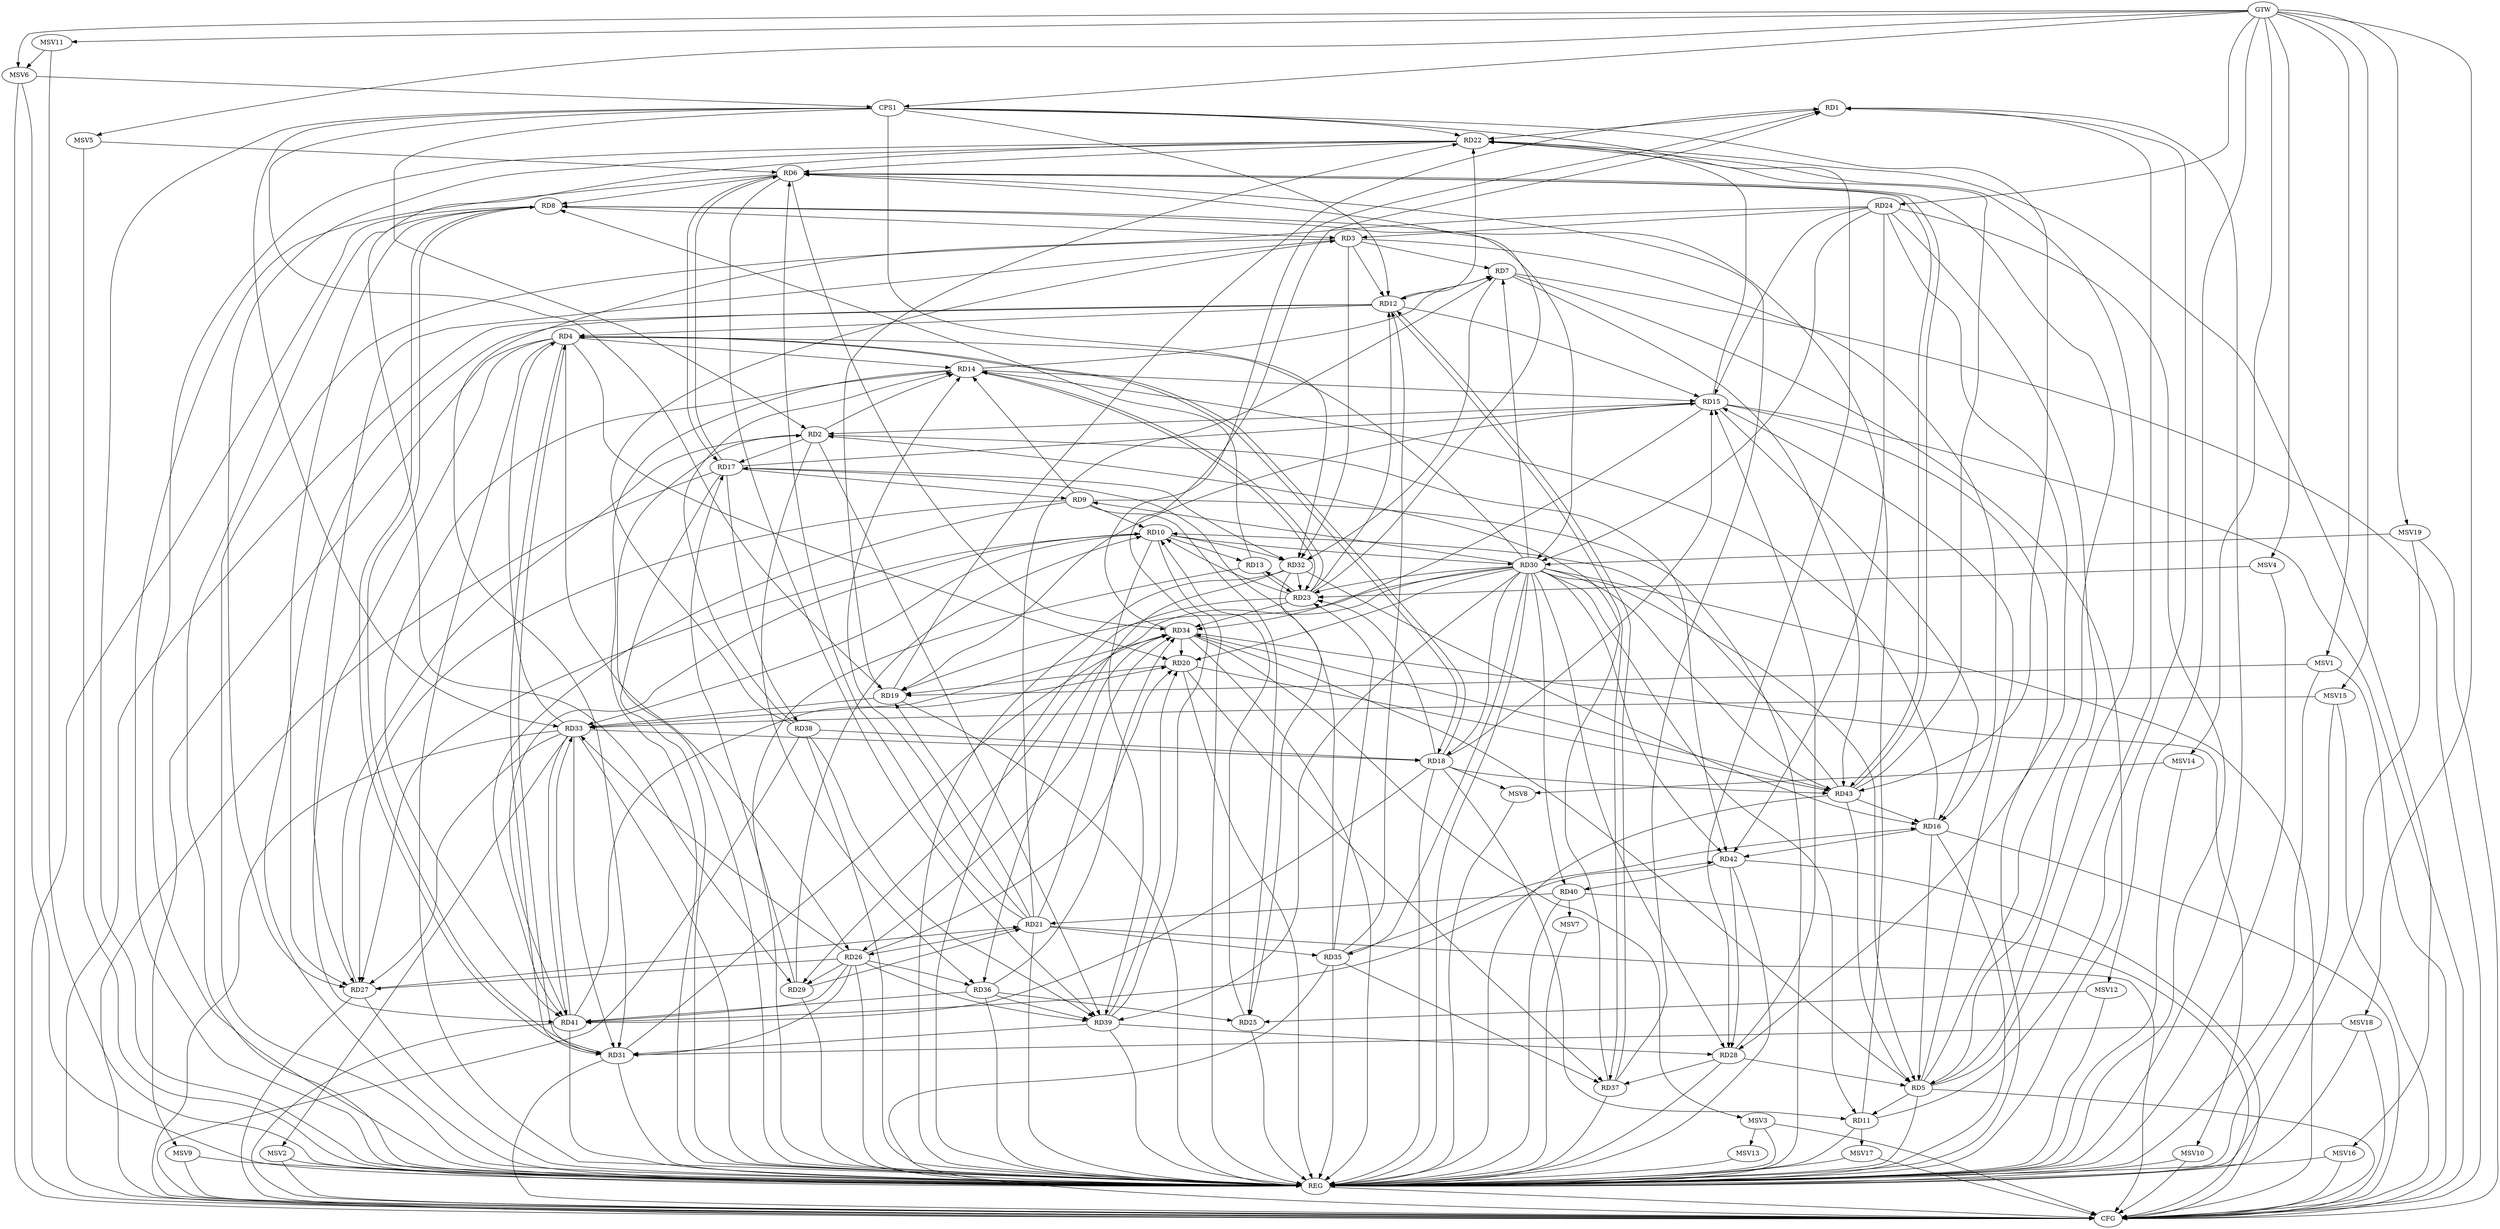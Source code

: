 strict digraph G {
  RD1 [ label="RD1" ];
  RD2 [ label="RD2" ];
  RD3 [ label="RD3" ];
  RD4 [ label="RD4" ];
  RD5 [ label="RD5" ];
  RD6 [ label="RD6" ];
  RD7 [ label="RD7" ];
  RD8 [ label="RD8" ];
  RD9 [ label="RD9" ];
  RD10 [ label="RD10" ];
  RD11 [ label="RD11" ];
  RD12 [ label="RD12" ];
  RD13 [ label="RD13" ];
  RD14 [ label="RD14" ];
  RD15 [ label="RD15" ];
  RD16 [ label="RD16" ];
  RD17 [ label="RD17" ];
  RD18 [ label="RD18" ];
  RD19 [ label="RD19" ];
  RD20 [ label="RD20" ];
  RD21 [ label="RD21" ];
  RD22 [ label="RD22" ];
  RD23 [ label="RD23" ];
  RD24 [ label="RD24" ];
  RD25 [ label="RD25" ];
  RD26 [ label="RD26" ];
  RD27 [ label="RD27" ];
  RD28 [ label="RD28" ];
  RD29 [ label="RD29" ];
  RD30 [ label="RD30" ];
  RD31 [ label="RD31" ];
  RD32 [ label="RD32" ];
  RD33 [ label="RD33" ];
  RD34 [ label="RD34" ];
  RD35 [ label="RD35" ];
  RD36 [ label="RD36" ];
  RD37 [ label="RD37" ];
  RD38 [ label="RD38" ];
  RD39 [ label="RD39" ];
  RD40 [ label="RD40" ];
  RD41 [ label="RD41" ];
  RD42 [ label="RD42" ];
  RD43 [ label="RD43" ];
  CPS1 [ label="CPS1" ];
  GTW [ label="GTW" ];
  REG [ label="REG" ];
  CFG [ label="CFG" ];
  MSV1 [ label="MSV1" ];
  MSV2 [ label="MSV2" ];
  MSV3 [ label="MSV3" ];
  MSV4 [ label="MSV4" ];
  MSV5 [ label="MSV5" ];
  MSV6 [ label="MSV6" ];
  MSV7 [ label="MSV7" ];
  MSV8 [ label="MSV8" ];
  MSV9 [ label="MSV9" ];
  MSV10 [ label="MSV10" ];
  MSV11 [ label="MSV11" ];
  MSV12 [ label="MSV12" ];
  MSV13 [ label="MSV13" ];
  MSV14 [ label="MSV14" ];
  MSV15 [ label="MSV15" ];
  MSV16 [ label="MSV16" ];
  MSV17 [ label="MSV17" ];
  MSV18 [ label="MSV18" ];
  MSV19 [ label="MSV19" ];
  RD5 -> RD1;
  RD11 -> RD1;
  RD19 -> RD1;
  RD1 -> RD22;
  RD34 -> RD1;
  RD39 -> RD1;
  RD2 -> RD14;
  RD15 -> RD2;
  RD2 -> RD17;
  RD27 -> RD2;
  RD2 -> RD36;
  RD37 -> RD2;
  RD2 -> RD39;
  RD2 -> RD42;
  RD3 -> RD7;
  RD8 -> RD3;
  RD3 -> RD12;
  RD3 -> RD16;
  RD24 -> RD3;
  RD3 -> RD27;
  RD3 -> RD32;
  RD38 -> RD3;
  RD12 -> RD4;
  RD4 -> RD14;
  RD4 -> RD18;
  RD18 -> RD4;
  RD4 -> RD20;
  RD4 -> RD26;
  RD4 -> RD31;
  RD31 -> RD4;
  RD33 -> RD4;
  RD4 -> RD41;
  RD5 -> RD6;
  RD5 -> RD11;
  RD5 -> RD15;
  RD16 -> RD5;
  RD5 -> RD22;
  RD24 -> RD5;
  RD28 -> RD5;
  RD30 -> RD5;
  RD34 -> RD5;
  RD43 -> RD5;
  RD6 -> RD8;
  RD6 -> RD17;
  RD17 -> RD6;
  RD21 -> RD6;
  RD22 -> RD6;
  RD23 -> RD6;
  RD6 -> RD34;
  RD37 -> RD6;
  RD6 -> RD39;
  RD6 -> RD43;
  RD43 -> RD6;
  RD7 -> RD12;
  RD14 -> RD7;
  RD21 -> RD7;
  RD7 -> RD32;
  RD7 -> RD43;
  RD11 -> RD8;
  RD13 -> RD8;
  RD8 -> RD27;
  RD8 -> RD30;
  RD8 -> RD31;
  RD31 -> RD8;
  RD9 -> RD10;
  RD9 -> RD14;
  RD17 -> RD9;
  RD9 -> RD25;
  RD9 -> RD27;
  RD30 -> RD9;
  RD9 -> RD41;
  RD10 -> RD13;
  RD23 -> RD10;
  RD25 -> RD10;
  RD10 -> RD27;
  RD29 -> RD10;
  RD10 -> RD30;
  RD10 -> RD32;
  RD10 -> RD33;
  RD10 -> RD39;
  RD41 -> RD10;
  RD43 -> RD10;
  RD18 -> RD11;
  RD30 -> RD11;
  RD12 -> RD15;
  RD12 -> RD22;
  RD23 -> RD12;
  RD35 -> RD12;
  RD12 -> RD37;
  RD37 -> RD12;
  RD13 -> RD23;
  RD23 -> RD13;
  RD14 -> RD15;
  RD16 -> RD14;
  RD21 -> RD14;
  RD14 -> RD23;
  RD23 -> RD14;
  RD38 -> RD14;
  RD14 -> RD41;
  RD15 -> RD16;
  RD17 -> RD15;
  RD18 -> RD15;
  RD15 -> RD19;
  RD15 -> RD22;
  RD24 -> RD15;
  RD28 -> RD15;
  RD15 -> RD34;
  RD32 -> RD16;
  RD35 -> RD16;
  RD16 -> RD42;
  RD43 -> RD16;
  RD29 -> RD17;
  RD17 -> RD32;
  RD35 -> RD17;
  RD17 -> RD38;
  RD18 -> RD23;
  RD33 -> RD18;
  RD38 -> RD18;
  RD18 -> RD41;
  RD18 -> RD43;
  RD20 -> RD19;
  RD21 -> RD19;
  RD19 -> RD22;
  RD30 -> RD19;
  RD19 -> RD33;
  RD26 -> RD20;
  RD30 -> RD20;
  RD34 -> RD20;
  RD20 -> RD37;
  RD39 -> RD20;
  RD41 -> RD20;
  RD20 -> RD43;
  RD21 -> RD26;
  RD27 -> RD21;
  RD29 -> RD21;
  RD21 -> RD34;
  RD21 -> RD35;
  RD40 -> RD21;
  RD22 -> RD27;
  RD22 -> RD29;
  RD43 -> RD22;
  RD32 -> RD23;
  RD23 -> RD34;
  RD35 -> RD23;
  RD24 -> RD28;
  RD24 -> RD30;
  RD24 -> RD31;
  RD24 -> RD42;
  RD32 -> RD25;
  RD36 -> RD25;
  RD26 -> RD27;
  RD26 -> RD29;
  RD26 -> RD31;
  RD26 -> RD33;
  RD34 -> RD26;
  RD26 -> RD36;
  RD26 -> RD39;
  RD26 -> RD41;
  RD33 -> RD27;
  RD30 -> RD28;
  RD28 -> RD37;
  RD39 -> RD28;
  RD42 -> RD28;
  RD30 -> RD40;
  RD30 -> RD42;
  RD30 -> RD43;
  RD33 -> RD31;
  RD31 -> RD34;
  RD39 -> RD31;
  RD32 -> RD36;
  RD33 -> RD34;
  RD33 -> RD41;
  RD41 -> RD33;
  RD36 -> RD34;
  RD43 -> RD34;
  RD35 -> RD37;
  RD36 -> RD39;
  RD36 -> RD41;
  RD38 -> RD39;
  RD42 -> RD40;
  RD41 -> RD42;
  CPS1 -> RD22;
  CPS1 -> RD19;
  CPS1 -> RD28;
  CPS1 -> RD2;
  CPS1 -> RD12;
  CPS1 -> RD43;
  CPS1 -> RD32;
  CPS1 -> RD33;
  GTW -> RD24;
  GTW -> CPS1;
  RD1 -> REG;
  RD2 -> REG;
  RD3 -> REG;
  RD4 -> REG;
  RD5 -> REG;
  RD6 -> REG;
  RD7 -> REG;
  RD8 -> REG;
  RD9 -> REG;
  RD10 -> REG;
  RD11 -> REG;
  RD12 -> REG;
  RD13 -> REG;
  RD14 -> REG;
  RD15 -> REG;
  RD16 -> REG;
  RD17 -> REG;
  RD18 -> REG;
  RD19 -> REG;
  RD20 -> REG;
  RD21 -> REG;
  RD22 -> REG;
  RD23 -> REG;
  RD24 -> REG;
  RD25 -> REG;
  RD26 -> REG;
  RD27 -> REG;
  RD28 -> REG;
  RD29 -> REG;
  RD30 -> REG;
  RD31 -> REG;
  RD32 -> REG;
  RD33 -> REG;
  RD34 -> REG;
  RD35 -> REG;
  RD36 -> REG;
  RD37 -> REG;
  RD38 -> REG;
  RD39 -> REG;
  RD40 -> REG;
  RD41 -> REG;
  RD42 -> REG;
  RD43 -> REG;
  CPS1 -> REG;
  RD5 -> CFG;
  RD35 -> CFG;
  RD42 -> CFG;
  RD33 -> CFG;
  RD38 -> CFG;
  RD21 -> CFG;
  RD7 -> CFG;
  RD30 -> CFG;
  RD27 -> CFG;
  RD16 -> CFG;
  RD31 -> CFG;
  RD12 -> CFG;
  RD41 -> CFG;
  RD8 -> CFG;
  RD15 -> CFG;
  RD17 -> CFG;
  RD40 -> CFG;
  REG -> CFG;
  RD30 -> RD4;
  RD30 -> RD18;
  RD30 -> RD39;
  RD30 -> RD7;
  RD30 -> RD35;
  RD30 -> RD29;
  RD30 -> RD23;
  MSV1 -> RD19;
  GTW -> MSV1;
  MSV1 -> REG;
  MSV1 -> CFG;
  RD33 -> MSV2;
  MSV2 -> REG;
  MSV2 -> CFG;
  RD34 -> MSV3;
  MSV3 -> REG;
  MSV3 -> CFG;
  MSV4 -> RD23;
  GTW -> MSV4;
  MSV4 -> REG;
  MSV5 -> RD6;
  GTW -> MSV5;
  MSV5 -> REG;
  MSV6 -> CPS1;
  GTW -> MSV6;
  MSV6 -> REG;
  MSV6 -> CFG;
  RD40 -> MSV7;
  MSV7 -> REG;
  RD18 -> MSV8;
  MSV8 -> REG;
  RD4 -> MSV9;
  MSV9 -> REG;
  MSV9 -> CFG;
  RD34 -> MSV10;
  MSV10 -> REG;
  MSV10 -> CFG;
  MSV11 -> MSV6;
  GTW -> MSV11;
  MSV11 -> REG;
  MSV12 -> RD25;
  GTW -> MSV12;
  MSV12 -> REG;
  MSV3 -> MSV13;
  MSV13 -> REG;
  MSV14 -> MSV8;
  GTW -> MSV14;
  MSV14 -> REG;
  MSV15 -> RD33;
  GTW -> MSV15;
  MSV15 -> REG;
  MSV15 -> CFG;
  RD22 -> MSV16;
  MSV16 -> REG;
  MSV16 -> CFG;
  RD11 -> MSV17;
  MSV17 -> REG;
  MSV17 -> CFG;
  MSV18 -> RD31;
  GTW -> MSV18;
  MSV18 -> REG;
  MSV18 -> CFG;
  MSV19 -> RD30;
  GTW -> MSV19;
  MSV19 -> REG;
  MSV19 -> CFG;
}
